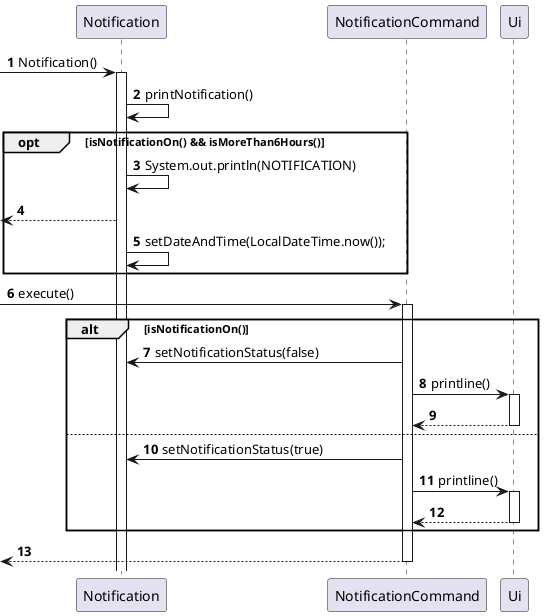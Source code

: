 @startuml
'https://plantuml.com/sequence-diagram

autonumber

-> Notification: Notification()
activate Notification

    Notification -> Notification: printNotification()
    opt isNotificationOn() && isMoreThan6Hours()
        Notification -> Notification: System.out.println(NOTIFICATION)
        <-- Notification
        Notification -> Notification: setDateAndTime(LocalDateTime.now());
    end


-> NotificationCommand: execute()
activate NotificationCommand

    alt isNotificationOn()
        NotificationCommand -> Notification: setNotificationStatus(false)
        NotificationCommand -> Ui: printline()
        activate Ui
        NotificationCommand <-- Ui
        deactivate Ui

    else
            NotificationCommand -> Notification: setNotificationStatus(true)
            NotificationCommand -> Ui: printline()
            activate Ui
            NotificationCommand <-- Ui
            deactivate Ui

    end
    <-- NotificationCommand
deactivate NotificationCommand

@enduml